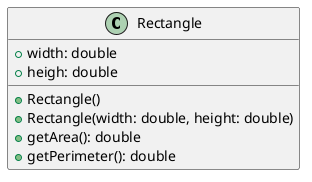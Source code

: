 @startuml
class Rectangle {
    +width: double
    +heigh: double
    +Rectangle()
    +Rectangle(width: double, height: double)
    +getArea(): double
    +getPerimeter(): double
}
@enduml
